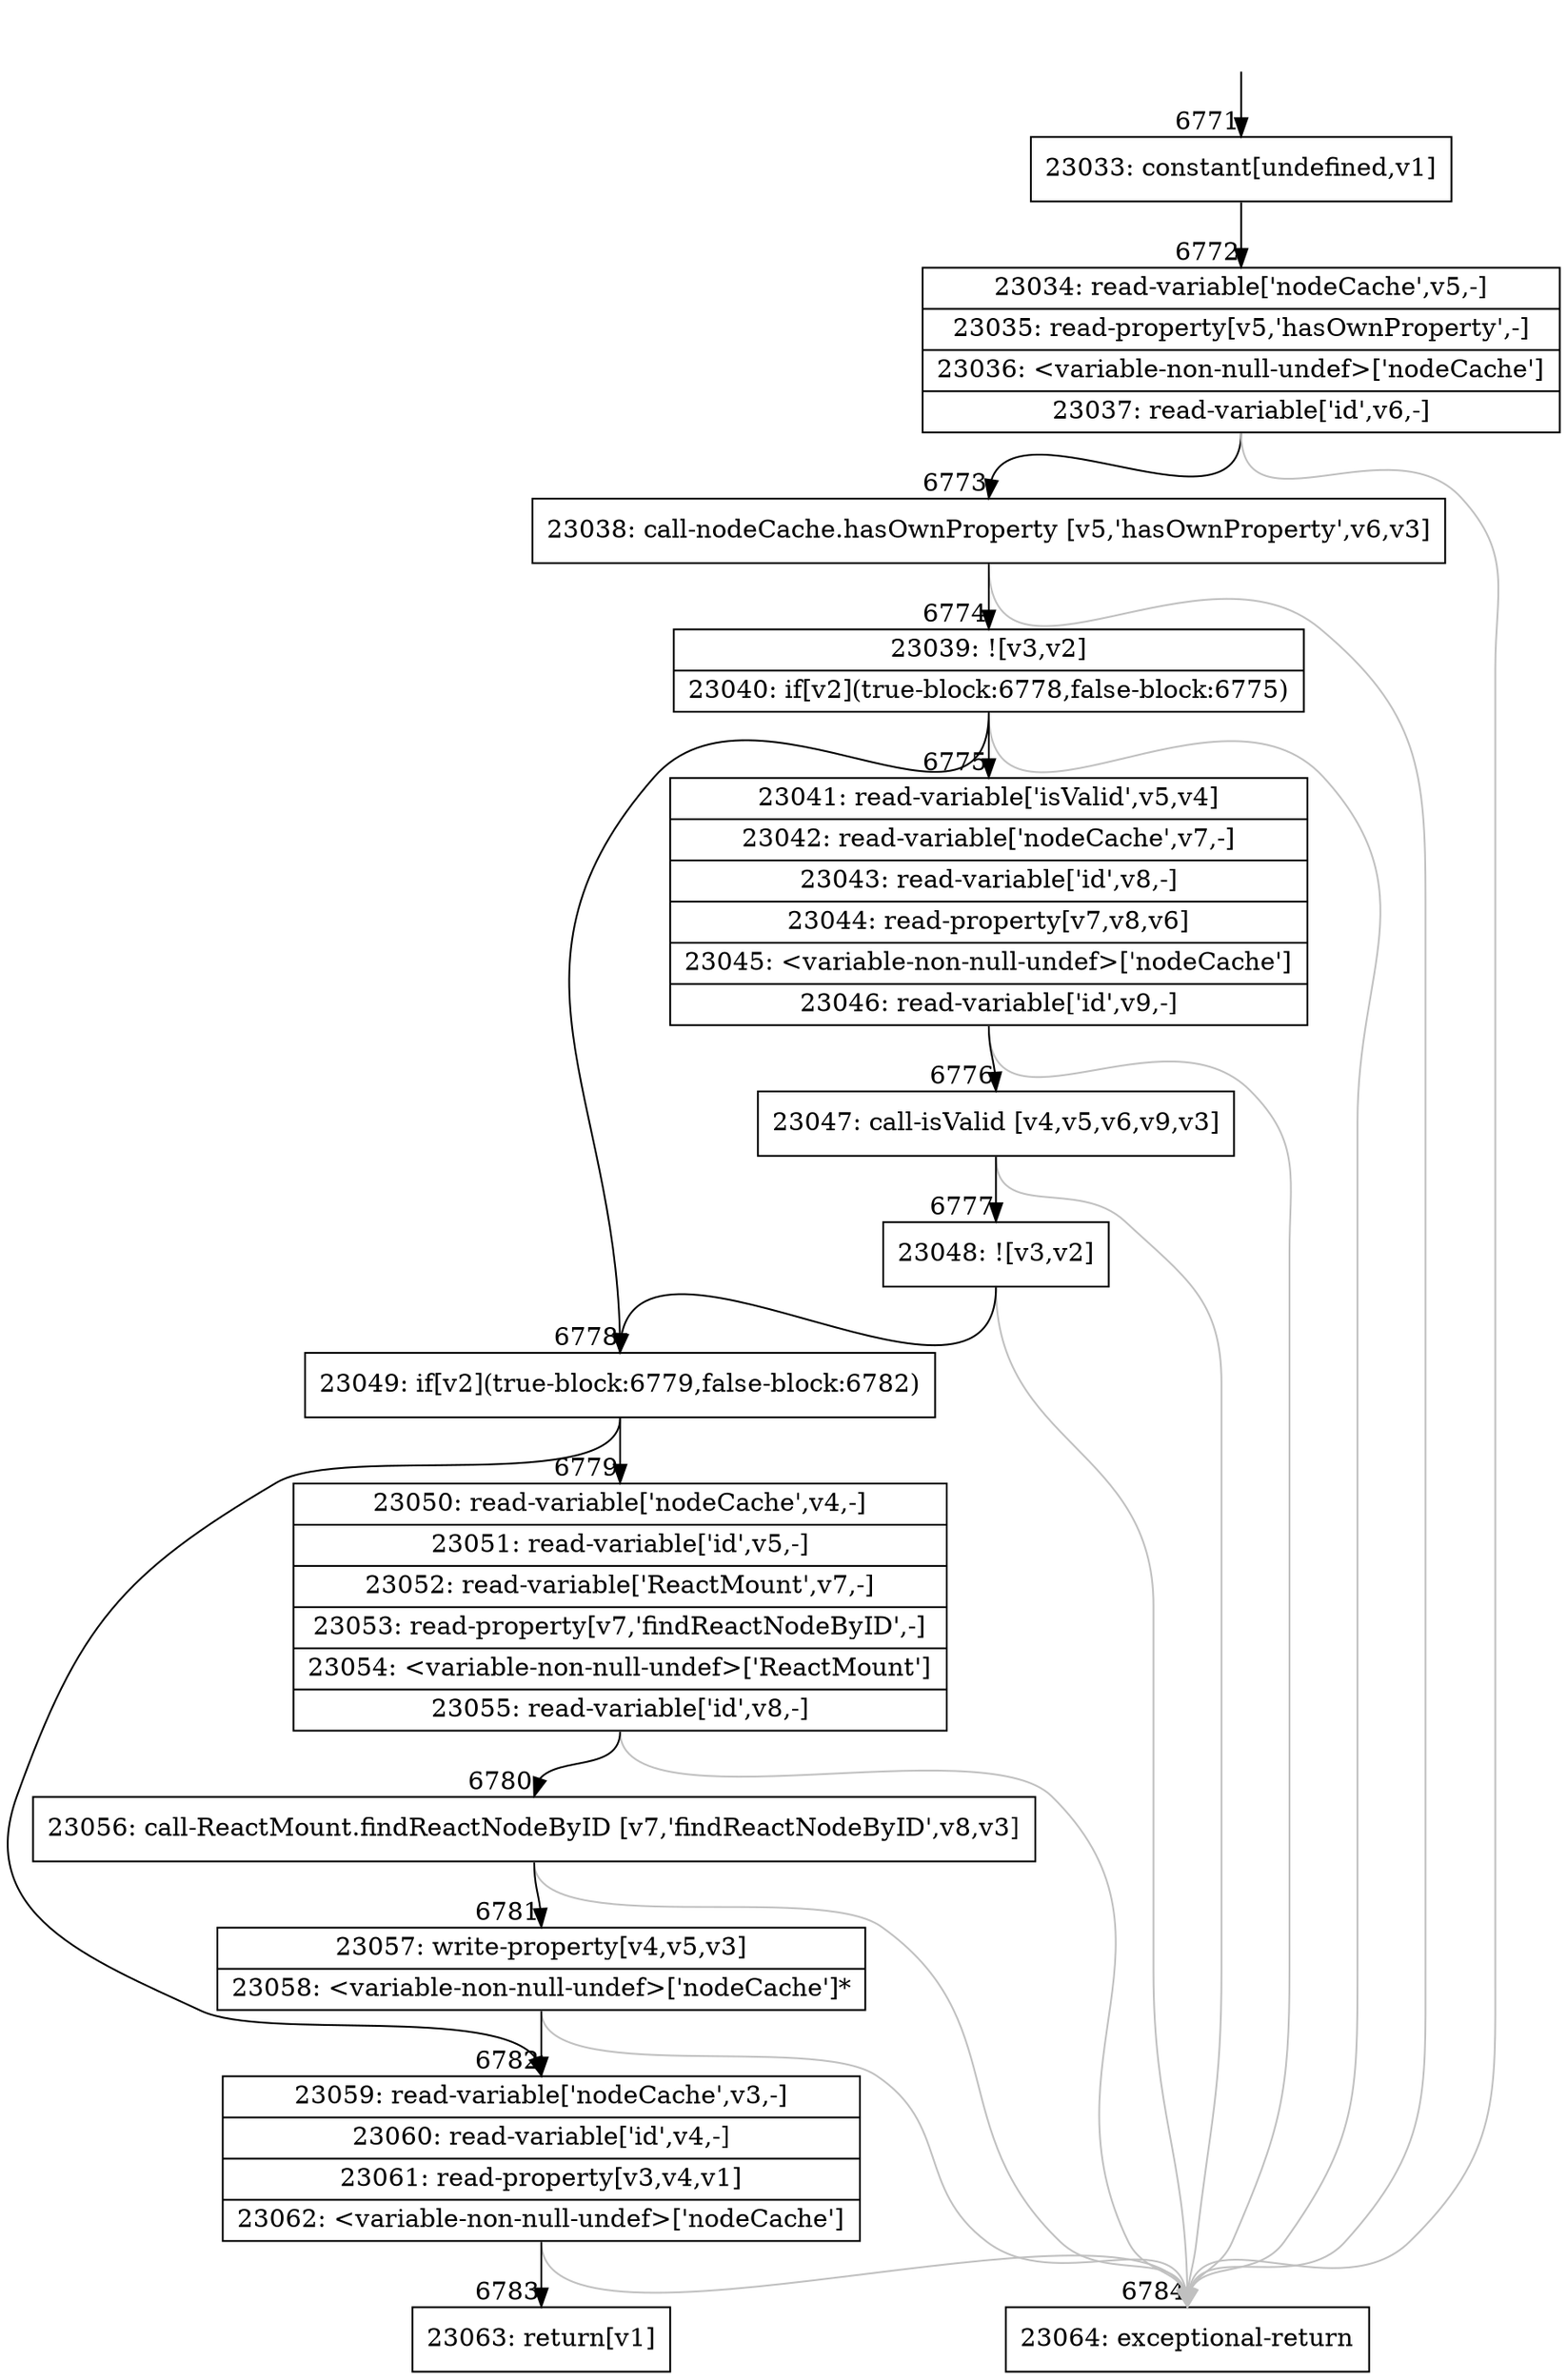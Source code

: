 digraph {
rankdir="TD"
BB_entry472[shape=none,label=""];
BB_entry472 -> BB6771 [tailport=s, headport=n, headlabel="    6771"]
BB6771 [shape=record label="{23033: constant[undefined,v1]}" ] 
BB6771 -> BB6772 [tailport=s, headport=n, headlabel="      6772"]
BB6772 [shape=record label="{23034: read-variable['nodeCache',v5,-]|23035: read-property[v5,'hasOwnProperty',-]|23036: \<variable-non-null-undef\>['nodeCache']|23037: read-variable['id',v6,-]}" ] 
BB6772 -> BB6773 [tailport=s, headport=n, headlabel="      6773"]
BB6772 -> BB6784 [tailport=s, headport=n, color=gray, headlabel="      6784"]
BB6773 [shape=record label="{23038: call-nodeCache.hasOwnProperty [v5,'hasOwnProperty',v6,v3]}" ] 
BB6773 -> BB6774 [tailport=s, headport=n, headlabel="      6774"]
BB6773 -> BB6784 [tailport=s, headport=n, color=gray]
BB6774 [shape=record label="{23039: ![v3,v2]|23040: if[v2](true-block:6778,false-block:6775)}" ] 
BB6774 -> BB6778 [tailport=s, headport=n, headlabel="      6778"]
BB6774 -> BB6775 [tailport=s, headport=n, headlabel="      6775"]
BB6774 -> BB6784 [tailport=s, headport=n, color=gray]
BB6775 [shape=record label="{23041: read-variable['isValid',v5,v4]|23042: read-variable['nodeCache',v7,-]|23043: read-variable['id',v8,-]|23044: read-property[v7,v8,v6]|23045: \<variable-non-null-undef\>['nodeCache']|23046: read-variable['id',v9,-]}" ] 
BB6775 -> BB6776 [tailport=s, headport=n, headlabel="      6776"]
BB6775 -> BB6784 [tailport=s, headport=n, color=gray]
BB6776 [shape=record label="{23047: call-isValid [v4,v5,v6,v9,v3]}" ] 
BB6776 -> BB6777 [tailport=s, headport=n, headlabel="      6777"]
BB6776 -> BB6784 [tailport=s, headport=n, color=gray]
BB6777 [shape=record label="{23048: ![v3,v2]}" ] 
BB6777 -> BB6778 [tailport=s, headport=n]
BB6777 -> BB6784 [tailport=s, headport=n, color=gray]
BB6778 [shape=record label="{23049: if[v2](true-block:6779,false-block:6782)}" ] 
BB6778 -> BB6779 [tailport=s, headport=n, headlabel="      6779"]
BB6778 -> BB6782 [tailport=s, headport=n, headlabel="      6782"]
BB6779 [shape=record label="{23050: read-variable['nodeCache',v4,-]|23051: read-variable['id',v5,-]|23052: read-variable['ReactMount',v7,-]|23053: read-property[v7,'findReactNodeByID',-]|23054: \<variable-non-null-undef\>['ReactMount']|23055: read-variable['id',v8,-]}" ] 
BB6779 -> BB6780 [tailport=s, headport=n, headlabel="      6780"]
BB6779 -> BB6784 [tailport=s, headport=n, color=gray]
BB6780 [shape=record label="{23056: call-ReactMount.findReactNodeByID [v7,'findReactNodeByID',v8,v3]}" ] 
BB6780 -> BB6781 [tailport=s, headport=n, headlabel="      6781"]
BB6780 -> BB6784 [tailport=s, headport=n, color=gray]
BB6781 [shape=record label="{23057: write-property[v4,v5,v3]|23058: \<variable-non-null-undef\>['nodeCache']*}" ] 
BB6781 -> BB6782 [tailport=s, headport=n]
BB6781 -> BB6784 [tailport=s, headport=n, color=gray]
BB6782 [shape=record label="{23059: read-variable['nodeCache',v3,-]|23060: read-variable['id',v4,-]|23061: read-property[v3,v4,v1]|23062: \<variable-non-null-undef\>['nodeCache']}" ] 
BB6782 -> BB6783 [tailport=s, headport=n, headlabel="      6783"]
BB6782 -> BB6784 [tailport=s, headport=n, color=gray]
BB6783 [shape=record label="{23063: return[v1]}" ] 
BB6784 [shape=record label="{23064: exceptional-return}" ] 
//#$~ 11903
}
